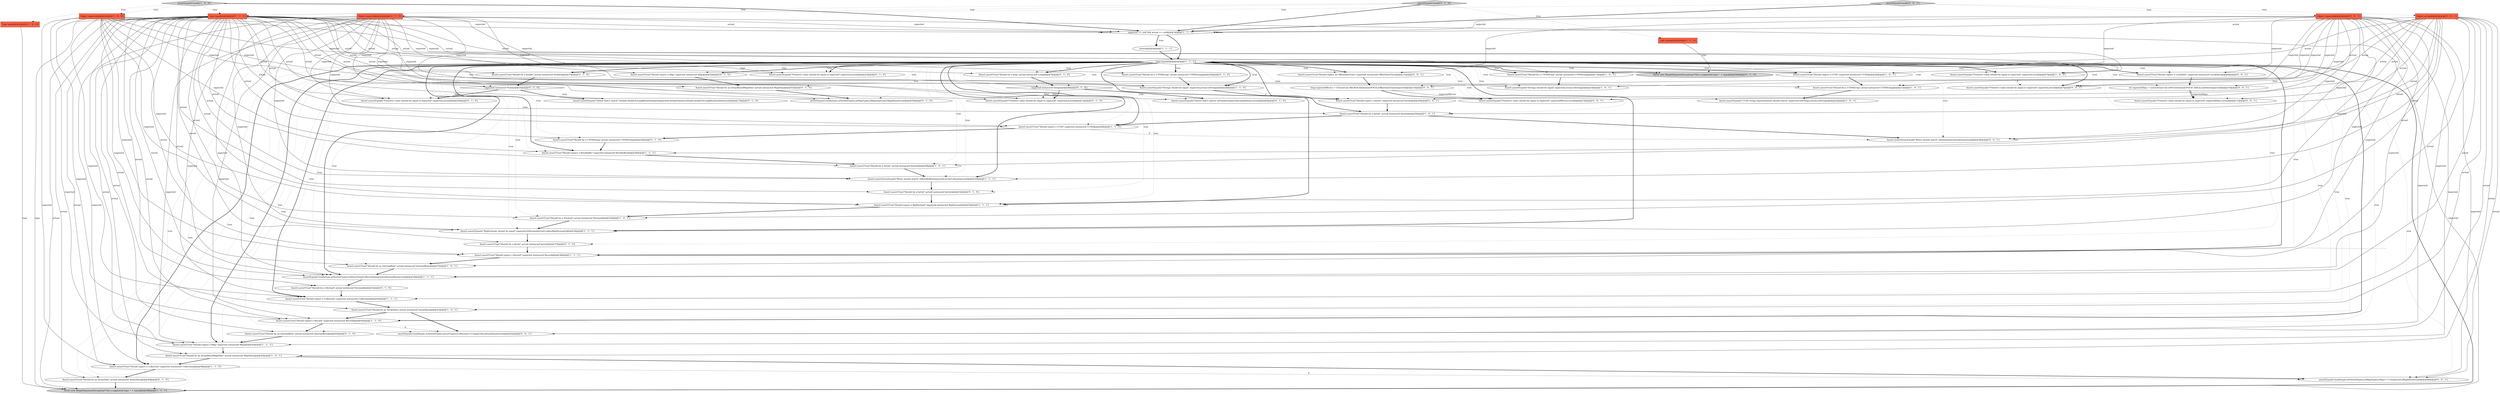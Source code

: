 digraph {
60 [style = filled, label = "Assert.assertTrue(\"Should expect a byte((\",expected instanceof byte(()@@@24@@@['0', '0', '1']", fillcolor = white, shape = ellipse image = "AAA0AAABBB3BBB"];
8 [style = filled, label = "expected == null && actual == null@@@3@@@['1', '1', '1']", fillcolor = white, shape = diamond image = "AAA0AAABBB1BBB"];
33 [style = filled, label = "Assert.assertEquals(\"Values didn't match\",Double.doubleToLongBits(((Number)expected).doubleValue()),Double.doubleToLongBits((double)actual))@@@17@@@['0', '1', '0']", fillcolor = white, shape = ellipse image = "AAA1AAABBB2BBB"];
51 [style = filled, label = "Assert.assertTrue(\"Should be an ArrayBasedMapData\",actual instanceof MapData)@@@53@@@['0', '1', '0']", fillcolor = white, shape = ellipse image = "AAA0AAABBB2BBB"];
19 [style = filled, label = "Object expected@@@2@@@['1', '0', '0']", fillcolor = tomato, shape = box image = "AAA0AAABBB1BBB"];
2 [style = filled, label = "Assert.assertArrayEquals(\"Bytes should match\",((ByteBuffer)expected).array(),(byte(()actual)@@@30@@@['1', '1', '1']", fillcolor = white, shape = ellipse image = "AAA0AAABBB1BBB"];
50 [style = filled, label = "Assert.assertTrue(\"Should be a Decimal\",actual instanceof Decimal)@@@41@@@['0', '1', '0']", fillcolor = white, shape = ellipse image = "AAA0AAABBB2BBB"];
10 [style = filled, label = "Assert.assertEquals(\"UUID string representation should match\",expected.toString(),actual.toString())@@@22@@@['1', '0', '1']", fillcolor = white, shape = ellipse image = "AAA0AAABBB1BBB"];
29 [style = filled, label = "type.typeId()@@@6@@@['1', '1', '1']", fillcolor = white, shape = diamond image = "AAA0AAABBB1BBB"];
53 [style = filled, label = "throw new IllegalArgumentException(\"Not a supported type: \" + type)@@@56@@@['0', '1', '0']", fillcolor = lightgray, shape = ellipse image = "AAA0AAABBB2BBB"];
27 [style = filled, label = "assertEqualsUnsafe['1', '0', '0']", fillcolor = lightgray, shape = diamond image = "AAA0AAABBB1BBB"];
18 [style = filled, label = "Assert.assertTrue(\"Should expect a Map\",expected instanceof Map)@@@44@@@['1', '1', '1']", fillcolor = white, shape = ellipse image = "AAA0AAABBB1BBB"];
38 [style = filled, label = "assertEqualsUnsafe(type.asNestedType().asMapType(),(Map)expected,(MapData)actual)@@@54@@@['0', '1', '0']", fillcolor = white, shape = ellipse image = "AAA0AAABBB2BBB"];
3 [style = filled, label = "Assert.assertTrue(\"Should be an InternalRow\",actual instanceof InternalRow)@@@37@@@['1', '0', '1']", fillcolor = white, shape = ellipse image = "AAA0AAABBB1BBB"];
42 [style = filled, label = "Assert.assertTrue(\"Should be a byte((\",actual instanceof byte(()@@@33@@@['0', '1', '0']", fillcolor = white, shape = ellipse image = "AAA0AAABBB2BBB"];
11 [style = filled, label = "Assert.assertTrue(\"Should be a byte((\",actual instanceof byte(()@@@25@@@['1', '0', '1']", fillcolor = white, shape = ellipse image = "AAA0AAABBB1BBB"];
15 [style = filled, label = "Assert.assertTrue(\"Should be a UTF8String\",actual instanceof UTF8String)@@@21@@@['1', '0', '1']", fillcolor = white, shape = ellipse image = "AAA0AAABBB1BBB"];
67 [style = filled, label = "int expectedDays = (int)ChronoUnit.DAYS.between(EPOCH_DAY,(LocalDate)expected)@@@10@@@['0', '0', '1']", fillcolor = white, shape = ellipse image = "AAA0AAABBB3BBB"];
31 [style = filled, label = "Assert.assertEquals(\"Primitive value should be equal to expected\",expected,actual)@@@7@@@['1', '0', '0']", fillcolor = white, shape = ellipse image = "AAA0AAABBB1BBB"];
30 [style = filled, label = "Assert.assertEquals(\"BigDecimals should be equal\",expected,((Decimal)actual).toJavaBigDecimal())@@@34@@@['1', '1', '1']", fillcolor = white, shape = ellipse image = "AAA0AAABBB1BBB"];
37 [style = filled, label = "Assert.assertEquals(\"Primitive value should be equal to expected\",expected,actual)@@@12@@@['0', '1', '0']", fillcolor = white, shape = ellipse image = "AAA1AAABBB2BBB"];
13 [style = filled, label = "Assert.assertEquals(\"Strings should be equal\",expected,actual.toString())@@@18@@@['1', '0', '1']", fillcolor = white, shape = ellipse image = "AAA0AAABBB1BBB"];
48 [style = filled, label = "assertEqualsUnsafe['0', '1', '0']", fillcolor = lightgray, shape = diamond image = "AAA0AAABBB2BBB"];
47 [style = filled, label = "Type type@@@2@@@['0', '1', '0']", fillcolor = tomato, shape = box image = "AAA0AAABBB2BBB"];
7 [style = filled, label = "Assert.assertTrue(\"Should be a Decimal\",actual instanceof Decimal)@@@33@@@['1', '0', '1']", fillcolor = white, shape = ellipse image = "AAA0AAABBB1BBB"];
20 [style = filled, label = "Assert.assertTrue(\"Should be an ArrayBasedMapData\",actual instanceof MapData)@@@45@@@['1', '0', '1']", fillcolor = white, shape = ellipse image = "AAA0AAABBB1BBB"];
45 [style = filled, label = "Assert.assertTrue(\"Should be a UTF8String\",actual instanceof UTF8String)@@@29@@@['0', '1', '0']", fillcolor = white, shape = ellipse image = "AAA0AAABBB2BBB"];
35 [style = filled, label = "expected instanceof Float@@@16@@@['0', '1', '0']", fillcolor = white, shape = diamond image = "AAA1AAABBB2BBB"];
49 [style = filled, label = "Assert.assertEquals(\"Primitive value should be equal to expected\",expected,actual)@@@23@@@['0', '1', '0']", fillcolor = white, shape = ellipse image = "AAA1AAABBB2BBB"];
24 [style = filled, label = "Assert.assertTrue(\"Should expect a Record\",expected instanceof Record)@@@44@@@['1', '1', '0']", fillcolor = white, shape = ellipse image = "AAA0AAABBB1BBB"];
32 [style = filled, label = "Assert.assertTrue(\"Should be a double\",actual instanceof Double)@@@15@@@['0', '1', '0']", fillcolor = white, shape = ellipse image = "AAA1AAABBB2BBB"];
56 [style = filled, label = "assertEqualsUnsafe(type.asNestedType().asListType(),(Collection<?>)expected,(ArrayData)actual)@@@42@@@['0', '0', '1']", fillcolor = white, shape = ellipse image = "AAA0AAABBB3BBB"];
5 [style = filled, label = "Type type@@@2@@@['1', '0', '0']", fillcolor = tomato, shape = box image = "AAA0AAABBB1BBB"];
66 [style = filled, label = "Object actual@@@2@@@['0', '0', '1']", fillcolor = tomato, shape = box image = "AAA0AAABBB3BBB"];
68 [style = filled, label = "Assert.assertArrayEquals(\"Bytes should match\",(byte(()expected,(byte(()actual)@@@26@@@['0', '0', '1']", fillcolor = white, shape = ellipse image = "AAA0AAABBB3BBB"];
63 [style = filled, label = "Assert.assertEquals(\"Primitive value should be equal to expected\",expectedDays,actual)@@@11@@@['0', '0', '1']", fillcolor = white, shape = ellipse image = "AAA0AAABBB3BBB"];
4 [style = filled, label = "assertEqualsUnsafe(type.asNestedType().asStructType(),(Record)expected,(InternalRow)actual)@@@38@@@['1', '1', '1']", fillcolor = white, shape = ellipse image = "AAA0AAABBB1BBB"];
61 [style = filled, label = "Object expected@@@2@@@['0', '0', '1']", fillcolor = tomato, shape = box image = "AAA0AAABBB3BBB"];
44 [style = filled, label = "Object expected@@@2@@@['0', '1', '0']", fillcolor = tomato, shape = box image = "AAA0AAABBB2BBB"];
59 [style = filled, label = "Assert.assertTrue(\"Should expect a LocalDate\",expected instanceof LocalDate)@@@9@@@['0', '0', '1']", fillcolor = white, shape = ellipse image = "AAA0AAABBB3BBB"];
40 [style = filled, label = "Assert.assertTrue(\"Should be a byte((\",actual instanceof byte(()@@@37@@@['0', '1', '0']", fillcolor = white, shape = ellipse image = "AAA0AAABBB2BBB"];
52 [style = filled, label = "Assert.assertEquals(\"Primitive value should be equal to expected\",expected,actual)@@@20@@@['0', '1', '0']", fillcolor = white, shape = ellipse image = "AAA1AAABBB2BBB"];
57 [style = filled, label = "Assert.assertEquals(\"Primitive value should be equal to expected\",expectedMicros,actual)@@@15@@@['0', '0', '1']", fillcolor = white, shape = ellipse image = "AAA0AAABBB3BBB"];
34 [style = filled, label = "Assert.assertTrue(\"Should be an ArrayData\",actual instanceof ArrayData)@@@49@@@['0', '1', '0']", fillcolor = white, shape = ellipse image = "AAA0AAABBB2BBB"];
9 [style = filled, label = "Assert.assertEquals(\"Strings should be equal\",expected,actual.toString())@@@26@@@['1', '1', '0']", fillcolor = white, shape = ellipse image = "AAA0AAABBB1BBB"];
22 [style = filled, label = "Assert.assertTrue(\"Should expect a UUID\",expected instanceof UUID)@@@28@@@['1', '1', '0']", fillcolor = white, shape = ellipse image = "AAA0AAABBB1BBB"];
65 [style = filled, label = "Assert.assertEquals(\"Primitive value should be equal to expected\",expected,actual)@@@7@@@['0', '0', '1']", fillcolor = white, shape = ellipse image = "AAA0AAABBB3BBB"];
64 [style = filled, label = "assertEqualsUnsafe(type.asNestedType().asMapType(),(Map<?,?>)expected,(MapData)actual)@@@46@@@['0', '0', '1']", fillcolor = white, shape = ellipse image = "AAA0AAABBB3BBB"];
0 [style = filled, label = "Assert.assertTrue(\"Should be an ArrayData\",actual instanceof ArrayData)@@@41@@@['1', '0', '1']", fillcolor = white, shape = ellipse image = "AAA0AAABBB1BBB"];
16 [style = filled, label = "Assert.assertTrue(\"Should be a UTF8String\",actual instanceof UTF8String)@@@17@@@['1', '0', '1']", fillcolor = white, shape = ellipse image = "AAA0AAABBB1BBB"];
12 [style = filled, label = "Assert.assertTrue(\"Should expect a ByteBuffer\",expected instanceof ByteBuffer)@@@28@@@['1', '1', '1']", fillcolor = white, shape = ellipse image = "AAA0AAABBB1BBB"];
21 [style = filled, label = "Assert.assertTrue(\"Should expect a UUID\",expected instanceof UUID)@@@20@@@['1', '0', '1']", fillcolor = white, shape = ellipse image = "AAA0AAABBB1BBB"];
36 [style = filled, label = "Assert.assertTrue(\"Should be a UTF8String\",actual instanceof UTF8String)@@@25@@@['0', '1', '0']", fillcolor = white, shape = ellipse image = "AAA0AAABBB2BBB"];
58 [style = filled, label = "long expectedMicros = ChronoUnit.MICROS.between(EPOCH,(OffsetDateTime)expected)@@@14@@@['0', '0', '1']", fillcolor = white, shape = ellipse image = "AAA0AAABBB3BBB"];
26 [style = filled, label = "throw new IllegalArgumentException(\"Not a supported type: \" + type)@@@48@@@['1', '1', '1']", fillcolor = lightgray, shape = ellipse image = "AAA0AAABBB1BBB"];
14 [style = filled, label = "Assert.assertTrue(\"Should expect a Collection\",expected instanceof Collection)@@@40@@@['1', '1', '1']", fillcolor = white, shape = ellipse image = "AAA0AAABBB1BBB"];
39 [style = filled, label = "Assert.assertTrue(\"Should expect a Map\",expected instanceof Map)@@@52@@@['0', '1', '0']", fillcolor = white, shape = ellipse image = "AAA0AAABBB2BBB"];
25 [style = filled, label = "Type type@@@2@@@['1', '1', '1']", fillcolor = tomato, shape = box image = "AAA0AAABBB1BBB"];
43 [style = filled, label = "Assert.assertTrue(\"Should be a long\",actual instanceof Long)@@@7@@@['0', '1', '0']", fillcolor = white, shape = ellipse image = "AAA0AAABBB2BBB"];
23 [style = filled, label = "Assert.assertTrue(\"Should be a byte((\",actual instanceof byte(()@@@29@@@['1', '0', '1']", fillcolor = white, shape = ellipse image = "AAA0AAABBB1BBB"];
46 [style = filled, label = "expected instanceof Integer@@@8@@@['0', '1', '0']", fillcolor = white, shape = diamond image = "AAA1AAABBB2BBB"];
55 [style = filled, label = "assertEqualsUnsafe['0', '0', '1']", fillcolor = lightgray, shape = diamond image = "AAA0AAABBB3BBB"];
6 [style = filled, label = "Assert.assertTrue(\"Should expect a Collection\",expected instanceof Collection)@@@48@@@['1', '1', '0']", fillcolor = white, shape = ellipse image = "AAA0AAABBB1BBB"];
17 [style = filled, label = "Assert.assertTrue(\"Should expect a Record\",expected instanceof Record)@@@36@@@['1', '1', '1']", fillcolor = white, shape = ellipse image = "AAA0AAABBB1BBB"];
62 [style = filled, label = "Assert.assertTrue(\"Should expect an OffsetDateTime\",expected instanceof OffsetDateTime)@@@13@@@['0', '0', '1']", fillcolor = white, shape = ellipse image = "AAA0AAABBB3BBB"];
1 [style = filled, label = "return@@@4@@@['1', '1', '1']", fillcolor = white, shape = ellipse image = "AAA0AAABBB1BBB"];
54 [style = filled, label = "Assert.assertTrue(\"Should be an InternalRow\",actual instanceof InternalRow)@@@45@@@['0', '1', '0']", fillcolor = white, shape = ellipse image = "AAA0AAABBB2BBB"];
28 [style = filled, label = "Assert.assertTrue(\"Should expect a BigDecimal\",expected instanceof BigDecimal)@@@32@@@['1', '1', '1']", fillcolor = white, shape = ellipse image = "AAA0AAABBB1BBB"];
41 [style = filled, label = "Assert.assertEquals(\"Values didn't match\",((Number)expected).longValue(),actual)@@@9@@@['0', '1', '0']", fillcolor = white, shape = ellipse image = "AAA1AAABBB2BBB"];
25->51 [style = solid, label="actual"];
25->32 [style = solid, label="actual"];
23->2 [style = bold, label=""];
35->33 [style = bold, label=""];
11->22 [style = bold, label=""];
44->52 [style = solid, label="expected"];
19->28 [style = solid, label="expected"];
29->32 [style = dotted, label="true"];
29->36 [style = dotted, label="true"];
18->20 [style = bold, label=""];
60->11 [style = bold, label=""];
5->26 [style = solid, label="type"];
29->11 [style = dotted, label="true"];
20->6 [style = bold, label=""];
61->28 [style = solid, label="expected"];
48->8 [style = bold, label=""];
44->9 [style = solid, label="expected"];
58->57 [style = bold, label=""];
19->8 [style = solid, label="expected"];
29->10 [style = dotted, label="true"];
61->62 [style = solid, label="expected"];
43->46 [style = bold, label=""];
25->8 [style = solid, label="actual"];
25->41 [style = solid, label="actual"];
61->30 [style = solid, label="expected"];
14->0 [style = bold, label=""];
17->3 [style = bold, label=""];
19->14 [style = solid, label="expected"];
12->23 [style = bold, label=""];
61->59 [style = solid, label="expected"];
16->13 [style = bold, label=""];
66->3 [style = solid, label="actual"];
25->0 [style = solid, label="actual"];
29->12 [style = dotted, label="true"];
25->31 [style = solid, label="actual"];
29->6 [style = bold, label=""];
29->39 [style = dotted, label="true"];
66->11 [style = solid, label="actual"];
29->32 [style = bold, label=""];
25->45 [style = solid, label="actual"];
46->37 [style = bold, label=""];
25->3 [style = solid, label="actual"];
66->56 [style = solid, label="actual"];
29->17 [style = bold, label=""];
39->51 [style = bold, label=""];
61->60 [style = solid, label="expected"];
61->17 [style = solid, label="expected"];
66->63 [style = solid, label="actual"];
29->49 [style = dotted, label="true"];
29->31 [style = dotted, label="true"];
50->14 [style = bold, label=""];
29->53 [style = dotted, label="true"];
29->53 [style = bold, label=""];
29->12 [style = bold, label=""];
44->37 [style = solid, label="expected"];
46->37 [style = dotted, label="false"];
29->56 [style = dotted, label="true"];
29->60 [style = bold, label=""];
44->39 [style = solid, label="expected"];
25->42 [style = solid, label="actual"];
29->28 [style = dotted, label="true"];
19->13 [style = solid, label="expected"];
35->52 [style = bold, label=""];
34->26 [style = bold, label=""];
29->59 [style = bold, label=""];
29->4 [style = dotted, label="true"];
25->54 [style = solid, label="actual"];
19->9 [style = solid, label="expected"];
44->8 [style = solid, label="expected"];
19->24 [style = solid, label="expected"];
45->12 [style = bold, label=""];
2->42 [style = bold, label=""];
22->68 [style = dashed, label="0"];
29->50 [style = dotted, label="true"];
29->38 [style = dotted, label="true"];
29->21 [style = bold, label=""];
29->16 [style = dotted, label="true"];
66->20 [style = solid, label="actual"];
25->33 [style = solid, label="actual"];
61->65 [style = solid, label="expected"];
25->17 [style = solid, label="actual"];
29->59 [style = dotted, label="true"];
29->64 [style = dotted, label="true"];
61->64 [style = solid, label="expected"];
1->29 [style = bold, label=""];
44->22 [style = solid, label="expected"];
24->54 [style = bold, label=""];
25->26 [style = solid, label="type"];
44->14 [style = solid, label="expected"];
66->15 [style = solid, label="actual"];
46->41 [style = dotted, label="true"];
44->2 [style = solid, label="expected"];
27->8 [style = bold, label=""];
25->52 [style = solid, label="actual"];
19->6 [style = solid, label="expected"];
66->8 [style = solid, label="actual"];
59->67 [style = bold, label=""];
61->67 [style = solid, label="expected"];
29->2 [style = dotted, label="true"];
54->18 [style = bold, label=""];
29->14 [style = dotted, label="true"];
11->68 [style = bold, label=""];
25->38 [style = solid, label="actual"];
67->63 [style = bold, label=""];
29->45 [style = dotted, label="true"];
44->24 [style = solid, label="expected"];
44->46 [style = solid, label="expected"];
0->56 [style = bold, label=""];
47->53 [style = solid, label="type"];
29->42 [style = dotted, label="true"];
46->41 [style = bold, label=""];
25->24 [style = solid, label="actual"];
27->25 [style = dotted, label="true"];
29->65 [style = dotted, label="true"];
29->14 [style = bold, label=""];
25->6 [style = solid, label="actual"];
19->30 [style = solid, label="expected"];
22->45 [style = bold, label=""];
24->56 [style = dashed, label="0"];
29->68 [style = dotted, label="true"];
66->68 [style = solid, label="actual"];
44->4 [style = solid, label="expected"];
29->20 [style = dotted, label="true"];
51->38 [style = bold, label=""];
19->17 [style = solid, label="expected"];
25->22 [style = solid, label="actual"];
25->2 [style = solid, label="actual"];
44->26 [style = solid, label="expected"];
55->25 [style = dotted, label="true"];
66->64 [style = solid, label="actual"];
29->24 [style = dotted, label="true"];
25->18 [style = solid, label="actual"];
25->36 [style = solid, label="actual"];
35->52 [style = dotted, label="false"];
44->30 [style = solid, label="expected"];
66->16 [style = solid, label="actual"];
29->58 [style = dotted, label="true"];
21->15 [style = bold, label=""];
25->11 [style = solid, label="actual"];
42->28 [style = bold, label=""];
44->18 [style = solid, label="expected"];
27->5 [style = dotted, label="true"];
29->62 [style = dotted, label="true"];
44->6 [style = solid, label="expected"];
29->2 [style = bold, label=""];
61->68 [style = solid, label="expected"];
29->35 [style = dotted, label="true"];
29->54 [style = dotted, label="true"];
25->50 [style = solid, label="actual"];
29->26 [style = dotted, label="true"];
27->19 [style = dotted, label="true"];
48->44 [style = dotted, label="true"];
29->63 [style = dotted, label="true"];
29->36 [style = bold, label=""];
29->60 [style = dotted, label="true"];
58->57 [style = solid, label="expectedMicros"];
29->34 [style = dotted, label="true"];
8->1 [style = bold, label=""];
0->24 [style = bold, label=""];
20->64 [style = bold, label=""];
25->20 [style = solid, label="actual"];
29->16 [style = bold, label=""];
19->21 [style = solid, label="expected"];
19->18 [style = solid, label="expected"];
61->13 [style = solid, label="expected"];
29->7 [style = dotted, label="true"];
66->4 [style = solid, label="actual"];
29->65 [style = bold, label=""];
29->30 [style = dotted, label="true"];
29->31 [style = bold, label=""];
25->15 [style = solid, label="actual"];
25->43 [style = solid, label="actual"];
25->49 [style = solid, label="actual"];
67->63 [style = solid, label="expectedDays"];
29->62 [style = bold, label=""];
61->4 [style = solid, label="expected"];
29->49 [style = bold, label=""];
40->17 [style = bold, label=""];
61->18 [style = solid, label="expected"];
29->18 [style = bold, label=""];
66->23 [style = solid, label="actual"];
8->1 [style = dotted, label="true"];
29->21 [style = dotted, label="true"];
66->57 [style = solid, label="actual"];
15->10 [style = bold, label=""];
3->4 [style = bold, label=""];
9->60 [style = dashed, label="0"];
25->4 [style = solid, label="actual"];
29->30 [style = bold, label=""];
29->9 [style = bold, label=""];
28->7 [style = bold, label=""];
19->31 [style = solid, label="expected"];
61->12 [style = solid, label="expected"];
61->21 [style = solid, label="expected"];
29->13 [style = dotted, label="true"];
29->15 [style = dotted, label="true"];
25->23 [style = solid, label="actual"];
29->17 [style = dotted, label="true"];
29->46 [style = dotted, label="true"];
9->11 [style = bold, label=""];
29->23 [style = dotted, label="true"];
4->50 [style = bold, label=""];
35->33 [style = dotted, label="true"];
29->51 [style = dotted, label="true"];
19->4 [style = solid, label="expected"];
29->28 [style = bold, label=""];
25->16 [style = solid, label="actual"];
55->8 [style = bold, label=""];
29->4 [style = bold, label=""];
25->40 [style = solid, label="actual"];
44->38 [style = solid, label="expected"];
29->40 [style = dotted, label="true"];
48->47 [style = dotted, label="true"];
29->43 [style = dotted, label="true"];
29->67 [style = dotted, label="true"];
66->7 [style = solid, label="actual"];
19->12 [style = solid, label="expected"];
36->9 [style = bold, label=""];
61->56 [style = solid, label="expected"];
48->25 [style = dotted, label="true"];
55->61 [style = dotted, label="true"];
29->0 [style = dotted, label="true"];
25->26 [style = solid, label="actual"];
66->65 [style = solid, label="actual"];
29->18 [style = dotted, label="true"];
25->7 [style = solid, label="actual"];
8->29 [style = bold, label=""];
29->43 [style = bold, label=""];
32->35 [style = bold, label=""];
55->66 [style = dotted, label="true"];
29->39 [style = bold, label=""];
25->37 [style = solid, label="actual"];
44->49 [style = solid, label="expected"];
6->34 [style = bold, label=""];
44->35 [style = solid, label="expected"];
29->9 [style = dotted, label="true"];
31->65 [style = dashed, label="0"];
29->22 [style = bold, label=""];
25->28 [style = solid, label="actual"];
25->34 [style = solid, label="actual"];
29->6 [style = dotted, label="true"];
30->40 [style = bold, label=""];
29->22 [style = dotted, label="true"];
29->24 [style = bold, label=""];
66->2 [style = solid, label="actual"];
6->64 [style = dashed, label="0"];
61->8 [style = solid, label="expected"];
66->0 [style = solid, label="actual"];
29->3 [style = dotted, label="true"];
62->58 [style = bold, label=""];
29->57 [style = dotted, label="true"];
7->30 [style = bold, label=""];
61->58 [style = solid, label="expected"];
29->26 [style = bold, label=""];
61->14 [style = solid, label="expected"];
}
